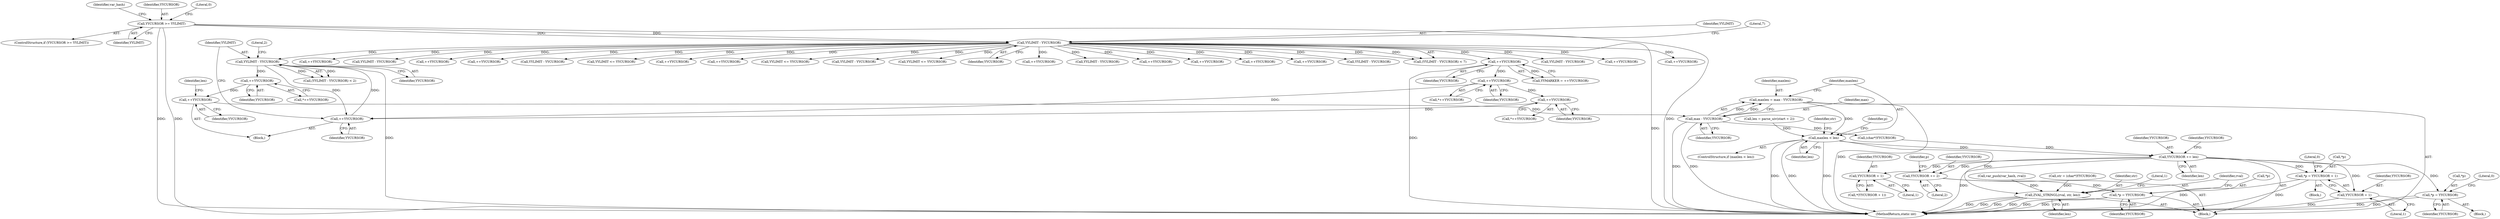 digraph "0_php-src_1a23ebc1fff59bf480ca92963b36eba5c1b904c4@integer" {
"1002302" [label="(Call,maxlen = max - YYCURSOR)"];
"1002304" [label="(Call,max - YYCURSOR)"];
"1002290" [label="(Call,++YYCURSOR)"];
"1001653" [label="(Call,++YYCURSOR)"];
"1001207" [label="(Call,YYLIMIT - YYCURSOR)"];
"1000152" [label="(Call,YYLIMIT - YYCURSOR)"];
"1000125" [label="(Call,YYCURSOR >= YYLIMIT)"];
"1001203" [label="(Call,++YYCURSOR)"];
"1001190" [label="(Call,++YYCURSOR)"];
"1000665" [label="(Call,++YYCURSOR)"];
"1000343" [label="(Call,++YYCURSOR)"];
"1002308" [label="(Call,maxlen < len)"];
"1002325" [label="(Call,YYCURSOR += len)"];
"1002334" [label="(Call,*p = YYCURSOR)"];
"1002343" [label="(Call,YYCURSOR + 1)"];
"1002348" [label="(Call,*p = YYCURSOR + 1)"];
"1002351" [label="(Call,YYCURSOR + 1)"];
"1002356" [label="(Call,YYCURSOR += 2)"];
"1002359" [label="(Call,*p = YYCURSOR)"];
"1002363" [label="(Call,ZVAL_STRINGL(rval, str, len))"];
"1001206" [label="(Call,(YYLIMIT - YYCURSOR) < 2)"];
"1000273" [label="(Call,++YYCURSOR)"];
"1001208" [label="(Identifier,YYLIMIT)"];
"1001654" [label="(Identifier,YYCURSOR)"];
"1002297" [label="(Identifier,len)"];
"1001115" [label="(Call,YYLIMIT - YYCURSOR)"];
"1002310" [label="(Identifier,len)"];
"1000205" [label="(Call,++YYCURSOR)"];
"1002296" [label="(Call,len = parse_uiv(start + 2))"];
"1002353" [label="(Literal,1)"];
"1002339" [label="(Literal,0)"];
"1001210" [label="(Literal,2)"];
"1000125" [label="(Call,YYCURSOR >= YYLIMIT)"];
"1002359" [label="(Call,*p = YYCURSOR)"];
"1000231" [label="(Call,++YYCURSOR)"];
"1002348" [label="(Call,*p = YYCURSOR + 1)"];
"1000341" [label="(Call,YYMARKER = ++YYCURSOR)"];
"1002357" [label="(Identifier,YYCURSOR)"];
"1001209" [label="(Identifier,YYCURSOR)"];
"1000133" [label="(Identifier,var_hash)"];
"1002360" [label="(Call,*p)"];
"1001203" [label="(Call,++YYCURSOR)"];
"1000287" [label="(Call,++YYCURSOR)"];
"1000666" [label="(Identifier,YYCURSOR)"];
"1002306" [label="(Identifier,YYCURSOR)"];
"1002321" [label="(Identifier,str)"];
"1002307" [label="(ControlStructure,if (maxlen < len))"];
"1002337" [label="(Identifier,YYCURSOR)"];
"1002344" [label="(Identifier,YYCURSOR)"];
"1000352" [label="(Call,++YYCURSOR)"];
"1002308" [label="(Call,maxlen < len)"];
"1001358" [label="(Call,YYLIMIT - YYCURSOR)"];
"1001653" [label="(Call,++YYCURSOR)"];
"1002314" [label="(Identifier,p)"];
"1002343" [label="(Call,YYCURSOR + 1)"];
"1002305" [label="(Identifier,max)"];
"1000127" [label="(Identifier,YYLIMIT)"];
"1000664" [label="(Call,*++YYCURSOR)"];
"1000151" [label="(Call,(YYLIMIT - YYCURSOR) < 7)"];
"1001190" [label="(Call,++YYCURSOR)"];
"1000960" [label="(Call,YYLIMIT - YYCURSOR)"];
"1002326" [label="(Identifier,YYCURSOR)"];
"1000343" [label="(Call,++YYCURSOR)"];
"1002292" [label="(Block,)"];
"1002347" [label="(Block,)"];
"1002320" [label="(Call,str = (char*)YYCURSOR)"];
"1000217" [label="(Call,++YYCURSOR)"];
"1002309" [label="(Identifier,maxlen)"];
"1001204" [label="(Identifier,YYCURSOR)"];
"1002365" [label="(Identifier,str)"];
"1002331" [label="(Identifier,YYCURSOR)"];
"1002355" [label="(Literal,0)"];
"1000147" [label="(Block,)"];
"1002447" [label="(MethodReturn,static int)"];
"1002349" [label="(Call,*p)"];
"1002302" [label="(Call,maxlen = max - YYCURSOR)"];
"1002322" [label="(Call,(char*)YYCURSOR)"];
"1000301" [label="(Call,++YYCURSOR)"];
"1002342" [label="(Call,*(YYCURSOR + 1))"];
"1000193" [label="(Call,++YYCURSOR)"];
"1001652" [label="(Call,*++YYCURSOR)"];
"1002362" [label="(Identifier,YYCURSOR)"];
"1000705" [label="(Call,YYLIMIT - YYCURSOR)"];
"1000124" [label="(ControlStructure,if (YYCURSOR >= YYLIMIT))"];
"1002345" [label="(Literal,1)"];
"1002368" [label="(Literal,1)"];
"1002334" [label="(Call,*p = YYCURSOR)"];
"1002361" [label="(Identifier,p)"];
"1000329" [label="(Call,++YYCURSOR)"];
"1002304" [label="(Call,max - YYCURSOR)"];
"1002327" [label="(Identifier,len)"];
"1001189" [label="(Call,*++YYCURSOR)"];
"1002364" [label="(Identifier,rval)"];
"1000245" [label="(Call,++YYCURSOR)"];
"1000153" [label="(Identifier,YYLIMIT)"];
"1002333" [label="(Block,)"];
"1001207" [label="(Call,YYLIMIT - YYCURSOR)"];
"1002351" [label="(Call,YYCURSOR + 1)"];
"1002290" [label="(Call,++YYCURSOR)"];
"1000155" [label="(Literal,7)"];
"1000802" [label="(Call,YYLIMIT - YYCURSOR)"];
"1001161" [label="(Call,YYLIMIT <= YYCURSOR)"];
"1002335" [label="(Call,*p)"];
"1002366" [label="(Identifier,len)"];
"1000126" [label="(Identifier,YYCURSOR)"];
"1002352" [label="(Identifier,YYCURSOR)"];
"1000344" [label="(Identifier,YYCURSOR)"];
"1001191" [label="(Identifier,YYCURSOR)"];
"1002363" [label="(Call,ZVAL_STRINGL(rval, str, len))"];
"1000315" [label="(Call,++YYCURSOR)"];
"1000152" [label="(Call,YYLIMIT - YYCURSOR)"];
"1002356" [label="(Call,YYCURSOR += 2)"];
"1000141" [label="(Call,var_push(var_hash, rval))"];
"1002291" [label="(Identifier,YYCURSOR)"];
"1000259" [label="(Call,++YYCURSOR)"];
"1002303" [label="(Identifier,maxlen)"];
"1000756" [label="(Call,YYLIMIT <= YYCURSOR)"];
"1000849" [label="(Call,YYLIMIT - YYCURSOR)"];
"1002358" [label="(Literal,2)"];
"1002325" [label="(Call,YYCURSOR += len)"];
"1001069" [label="(Call,YYLIMIT <= YYCURSOR)"];
"1000665" [label="(Call,++YYCURSOR)"];
"1000130" [label="(Literal,0)"];
"1000154" [label="(Identifier,YYCURSOR)"];
"1002302" -> "1002292"  [label="AST: "];
"1002302" -> "1002304"  [label="CFG: "];
"1002303" -> "1002302"  [label="AST: "];
"1002304" -> "1002302"  [label="AST: "];
"1002309" -> "1002302"  [label="CFG: "];
"1002302" -> "1002447"  [label="DDG: "];
"1002304" -> "1002302"  [label="DDG: "];
"1002304" -> "1002302"  [label="DDG: "];
"1002302" -> "1002308"  [label="DDG: "];
"1002304" -> "1002306"  [label="CFG: "];
"1002305" -> "1002304"  [label="AST: "];
"1002306" -> "1002304"  [label="AST: "];
"1002304" -> "1002447"  [label="DDG: "];
"1002304" -> "1002447"  [label="DDG: "];
"1002290" -> "1002304"  [label="DDG: "];
"1002304" -> "1002322"  [label="DDG: "];
"1002290" -> "1000147"  [label="AST: "];
"1002290" -> "1002291"  [label="CFG: "];
"1002291" -> "1002290"  [label="AST: "];
"1002297" -> "1002290"  [label="CFG: "];
"1001653" -> "1002290"  [label="DDG: "];
"1001653" -> "1001652"  [label="AST: "];
"1001653" -> "1001654"  [label="CFG: "];
"1001654" -> "1001653"  [label="AST: "];
"1001652" -> "1001653"  [label="CFG: "];
"1001207" -> "1001653"  [label="DDG: "];
"1001207" -> "1001206"  [label="AST: "];
"1001207" -> "1001209"  [label="CFG: "];
"1001208" -> "1001207"  [label="AST: "];
"1001209" -> "1001207"  [label="AST: "];
"1001210" -> "1001207"  [label="CFG: "];
"1001207" -> "1002447"  [label="DDG: "];
"1001207" -> "1001203"  [label="DDG: "];
"1001207" -> "1001206"  [label="DDG: "];
"1001207" -> "1001206"  [label="DDG: "];
"1000152" -> "1001207"  [label="DDG: "];
"1001203" -> "1001207"  [label="DDG: "];
"1000152" -> "1000151"  [label="AST: "];
"1000152" -> "1000154"  [label="CFG: "];
"1000153" -> "1000152"  [label="AST: "];
"1000154" -> "1000152"  [label="AST: "];
"1000155" -> "1000152"  [label="CFG: "];
"1000152" -> "1002447"  [label="DDG: "];
"1000152" -> "1000151"  [label="DDG: "];
"1000152" -> "1000151"  [label="DDG: "];
"1000125" -> "1000152"  [label="DDG: "];
"1000125" -> "1000152"  [label="DDG: "];
"1000152" -> "1000193"  [label="DDG: "];
"1000152" -> "1000205"  [label="DDG: "];
"1000152" -> "1000217"  [label="DDG: "];
"1000152" -> "1000231"  [label="DDG: "];
"1000152" -> "1000245"  [label="DDG: "];
"1000152" -> "1000259"  [label="DDG: "];
"1000152" -> "1000273"  [label="DDG: "];
"1000152" -> "1000287"  [label="DDG: "];
"1000152" -> "1000301"  [label="DDG: "];
"1000152" -> "1000315"  [label="DDG: "];
"1000152" -> "1000329"  [label="DDG: "];
"1000152" -> "1000343"  [label="DDG: "];
"1000152" -> "1000352"  [label="DDG: "];
"1000152" -> "1000705"  [label="DDG: "];
"1000152" -> "1000756"  [label="DDG: "];
"1000152" -> "1000802"  [label="DDG: "];
"1000152" -> "1000849"  [label="DDG: "];
"1000152" -> "1000960"  [label="DDG: "];
"1000152" -> "1001069"  [label="DDG: "];
"1000152" -> "1001115"  [label="DDG: "];
"1000152" -> "1001161"  [label="DDG: "];
"1000152" -> "1001358"  [label="DDG: "];
"1000125" -> "1000124"  [label="AST: "];
"1000125" -> "1000127"  [label="CFG: "];
"1000126" -> "1000125"  [label="AST: "];
"1000127" -> "1000125"  [label="AST: "];
"1000130" -> "1000125"  [label="CFG: "];
"1000133" -> "1000125"  [label="CFG: "];
"1000125" -> "1002447"  [label="DDG: "];
"1000125" -> "1002447"  [label="DDG: "];
"1000125" -> "1002447"  [label="DDG: "];
"1001203" -> "1000147"  [label="AST: "];
"1001203" -> "1001204"  [label="CFG: "];
"1001204" -> "1001203"  [label="AST: "];
"1001208" -> "1001203"  [label="CFG: "];
"1001190" -> "1001203"  [label="DDG: "];
"1000665" -> "1001203"  [label="DDG: "];
"1001190" -> "1001189"  [label="AST: "];
"1001190" -> "1001191"  [label="CFG: "];
"1001191" -> "1001190"  [label="AST: "];
"1001189" -> "1001190"  [label="CFG: "];
"1000665" -> "1001190"  [label="DDG: "];
"1000665" -> "1000664"  [label="AST: "];
"1000665" -> "1000666"  [label="CFG: "];
"1000666" -> "1000665"  [label="AST: "];
"1000664" -> "1000665"  [label="CFG: "];
"1000343" -> "1000665"  [label="DDG: "];
"1000343" -> "1000341"  [label="AST: "];
"1000343" -> "1000344"  [label="CFG: "];
"1000344" -> "1000343"  [label="AST: "];
"1000341" -> "1000343"  [label="CFG: "];
"1000343" -> "1002447"  [label="DDG: "];
"1000343" -> "1000341"  [label="DDG: "];
"1002308" -> "1002307"  [label="AST: "];
"1002308" -> "1002310"  [label="CFG: "];
"1002309" -> "1002308"  [label="AST: "];
"1002310" -> "1002308"  [label="AST: "];
"1002314" -> "1002308"  [label="CFG: "];
"1002321" -> "1002308"  [label="CFG: "];
"1002308" -> "1002447"  [label="DDG: "];
"1002308" -> "1002447"  [label="DDG: "];
"1002308" -> "1002447"  [label="DDG: "];
"1002296" -> "1002308"  [label="DDG: "];
"1002308" -> "1002325"  [label="DDG: "];
"1002308" -> "1002363"  [label="DDG: "];
"1002325" -> "1002292"  [label="AST: "];
"1002325" -> "1002327"  [label="CFG: "];
"1002326" -> "1002325"  [label="AST: "];
"1002327" -> "1002325"  [label="AST: "];
"1002331" -> "1002325"  [label="CFG: "];
"1002325" -> "1002447"  [label="DDG: "];
"1002322" -> "1002325"  [label="DDG: "];
"1002325" -> "1002334"  [label="DDG: "];
"1002325" -> "1002343"  [label="DDG: "];
"1002325" -> "1002348"  [label="DDG: "];
"1002325" -> "1002351"  [label="DDG: "];
"1002325" -> "1002356"  [label="DDG: "];
"1002334" -> "1002333"  [label="AST: "];
"1002334" -> "1002337"  [label="CFG: "];
"1002335" -> "1002334"  [label="AST: "];
"1002337" -> "1002334"  [label="AST: "];
"1002339" -> "1002334"  [label="CFG: "];
"1002334" -> "1002447"  [label="DDG: "];
"1002334" -> "1002447"  [label="DDG: "];
"1002343" -> "1002342"  [label="AST: "];
"1002343" -> "1002345"  [label="CFG: "];
"1002344" -> "1002343"  [label="AST: "];
"1002345" -> "1002343"  [label="AST: "];
"1002342" -> "1002343"  [label="CFG: "];
"1002348" -> "1002347"  [label="AST: "];
"1002348" -> "1002351"  [label="CFG: "];
"1002349" -> "1002348"  [label="AST: "];
"1002351" -> "1002348"  [label="AST: "];
"1002355" -> "1002348"  [label="CFG: "];
"1002348" -> "1002447"  [label="DDG: "];
"1002348" -> "1002447"  [label="DDG: "];
"1002351" -> "1002353"  [label="CFG: "];
"1002352" -> "1002351"  [label="AST: "];
"1002353" -> "1002351"  [label="AST: "];
"1002351" -> "1002447"  [label="DDG: "];
"1002356" -> "1002292"  [label="AST: "];
"1002356" -> "1002358"  [label="CFG: "];
"1002357" -> "1002356"  [label="AST: "];
"1002358" -> "1002356"  [label="AST: "];
"1002361" -> "1002356"  [label="CFG: "];
"1002356" -> "1002359"  [label="DDG: "];
"1002359" -> "1002292"  [label="AST: "];
"1002359" -> "1002362"  [label="CFG: "];
"1002360" -> "1002359"  [label="AST: "];
"1002362" -> "1002359"  [label="AST: "];
"1002364" -> "1002359"  [label="CFG: "];
"1002359" -> "1002447"  [label="DDG: "];
"1002359" -> "1002447"  [label="DDG: "];
"1002363" -> "1002292"  [label="AST: "];
"1002363" -> "1002366"  [label="CFG: "];
"1002364" -> "1002363"  [label="AST: "];
"1002365" -> "1002363"  [label="AST: "];
"1002366" -> "1002363"  [label="AST: "];
"1002368" -> "1002363"  [label="CFG: "];
"1002363" -> "1002447"  [label="DDG: "];
"1002363" -> "1002447"  [label="DDG: "];
"1002363" -> "1002447"  [label="DDG: "];
"1002363" -> "1002447"  [label="DDG: "];
"1000141" -> "1002363"  [label="DDG: "];
"1002320" -> "1002363"  [label="DDG: "];
}
